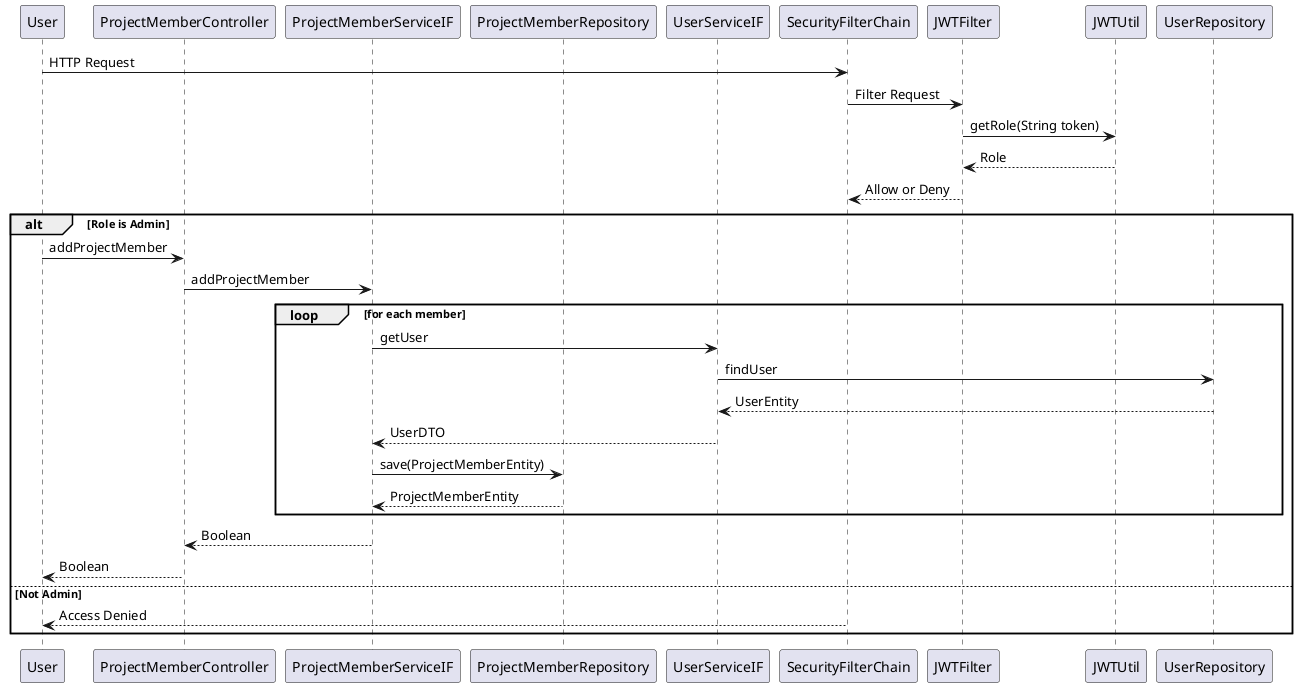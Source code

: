 @startuml
participant User
participant ProjectMemberController
participant ProjectMemberServiceIF
participant ProjectMemberRepository
participant UserServiceIF
participant SecurityFilterChain
participant JWTFilter
participant JWTUtil

User -> SecurityFilterChain: HTTP Request
SecurityFilterChain -> JWTFilter: Filter Request
JWTFilter -> JWTUtil: getRole(String token)
JWTUtil --> JWTFilter: Role
JWTFilter --> SecurityFilterChain: Allow or Deny

alt Role is Admin
    User -> ProjectMemberController: addProjectMember
    ProjectMemberController -> ProjectMemberServiceIF: addProjectMember

    loop for each member
      ProjectMemberServiceIF -> UserServiceIF: getUser
      UserServiceIF -> UserRepository: findUser
      UserRepository --> UserServiceIF: UserEntity
      UserServiceIF --> ProjectMemberServiceIF: UserDTO
      ProjectMemberServiceIF -> ProjectMemberRepository: save(ProjectMemberEntity)
      ProjectMemberRepository --> ProjectMemberServiceIF: ProjectMemberEntity
      end

    ProjectMemberServiceIF --> ProjectMemberController: Boolean
    ProjectMemberController --> User: Boolean
else Not Admin
    SecurityFilterChain --> User: Access Denied
end
@enduml
